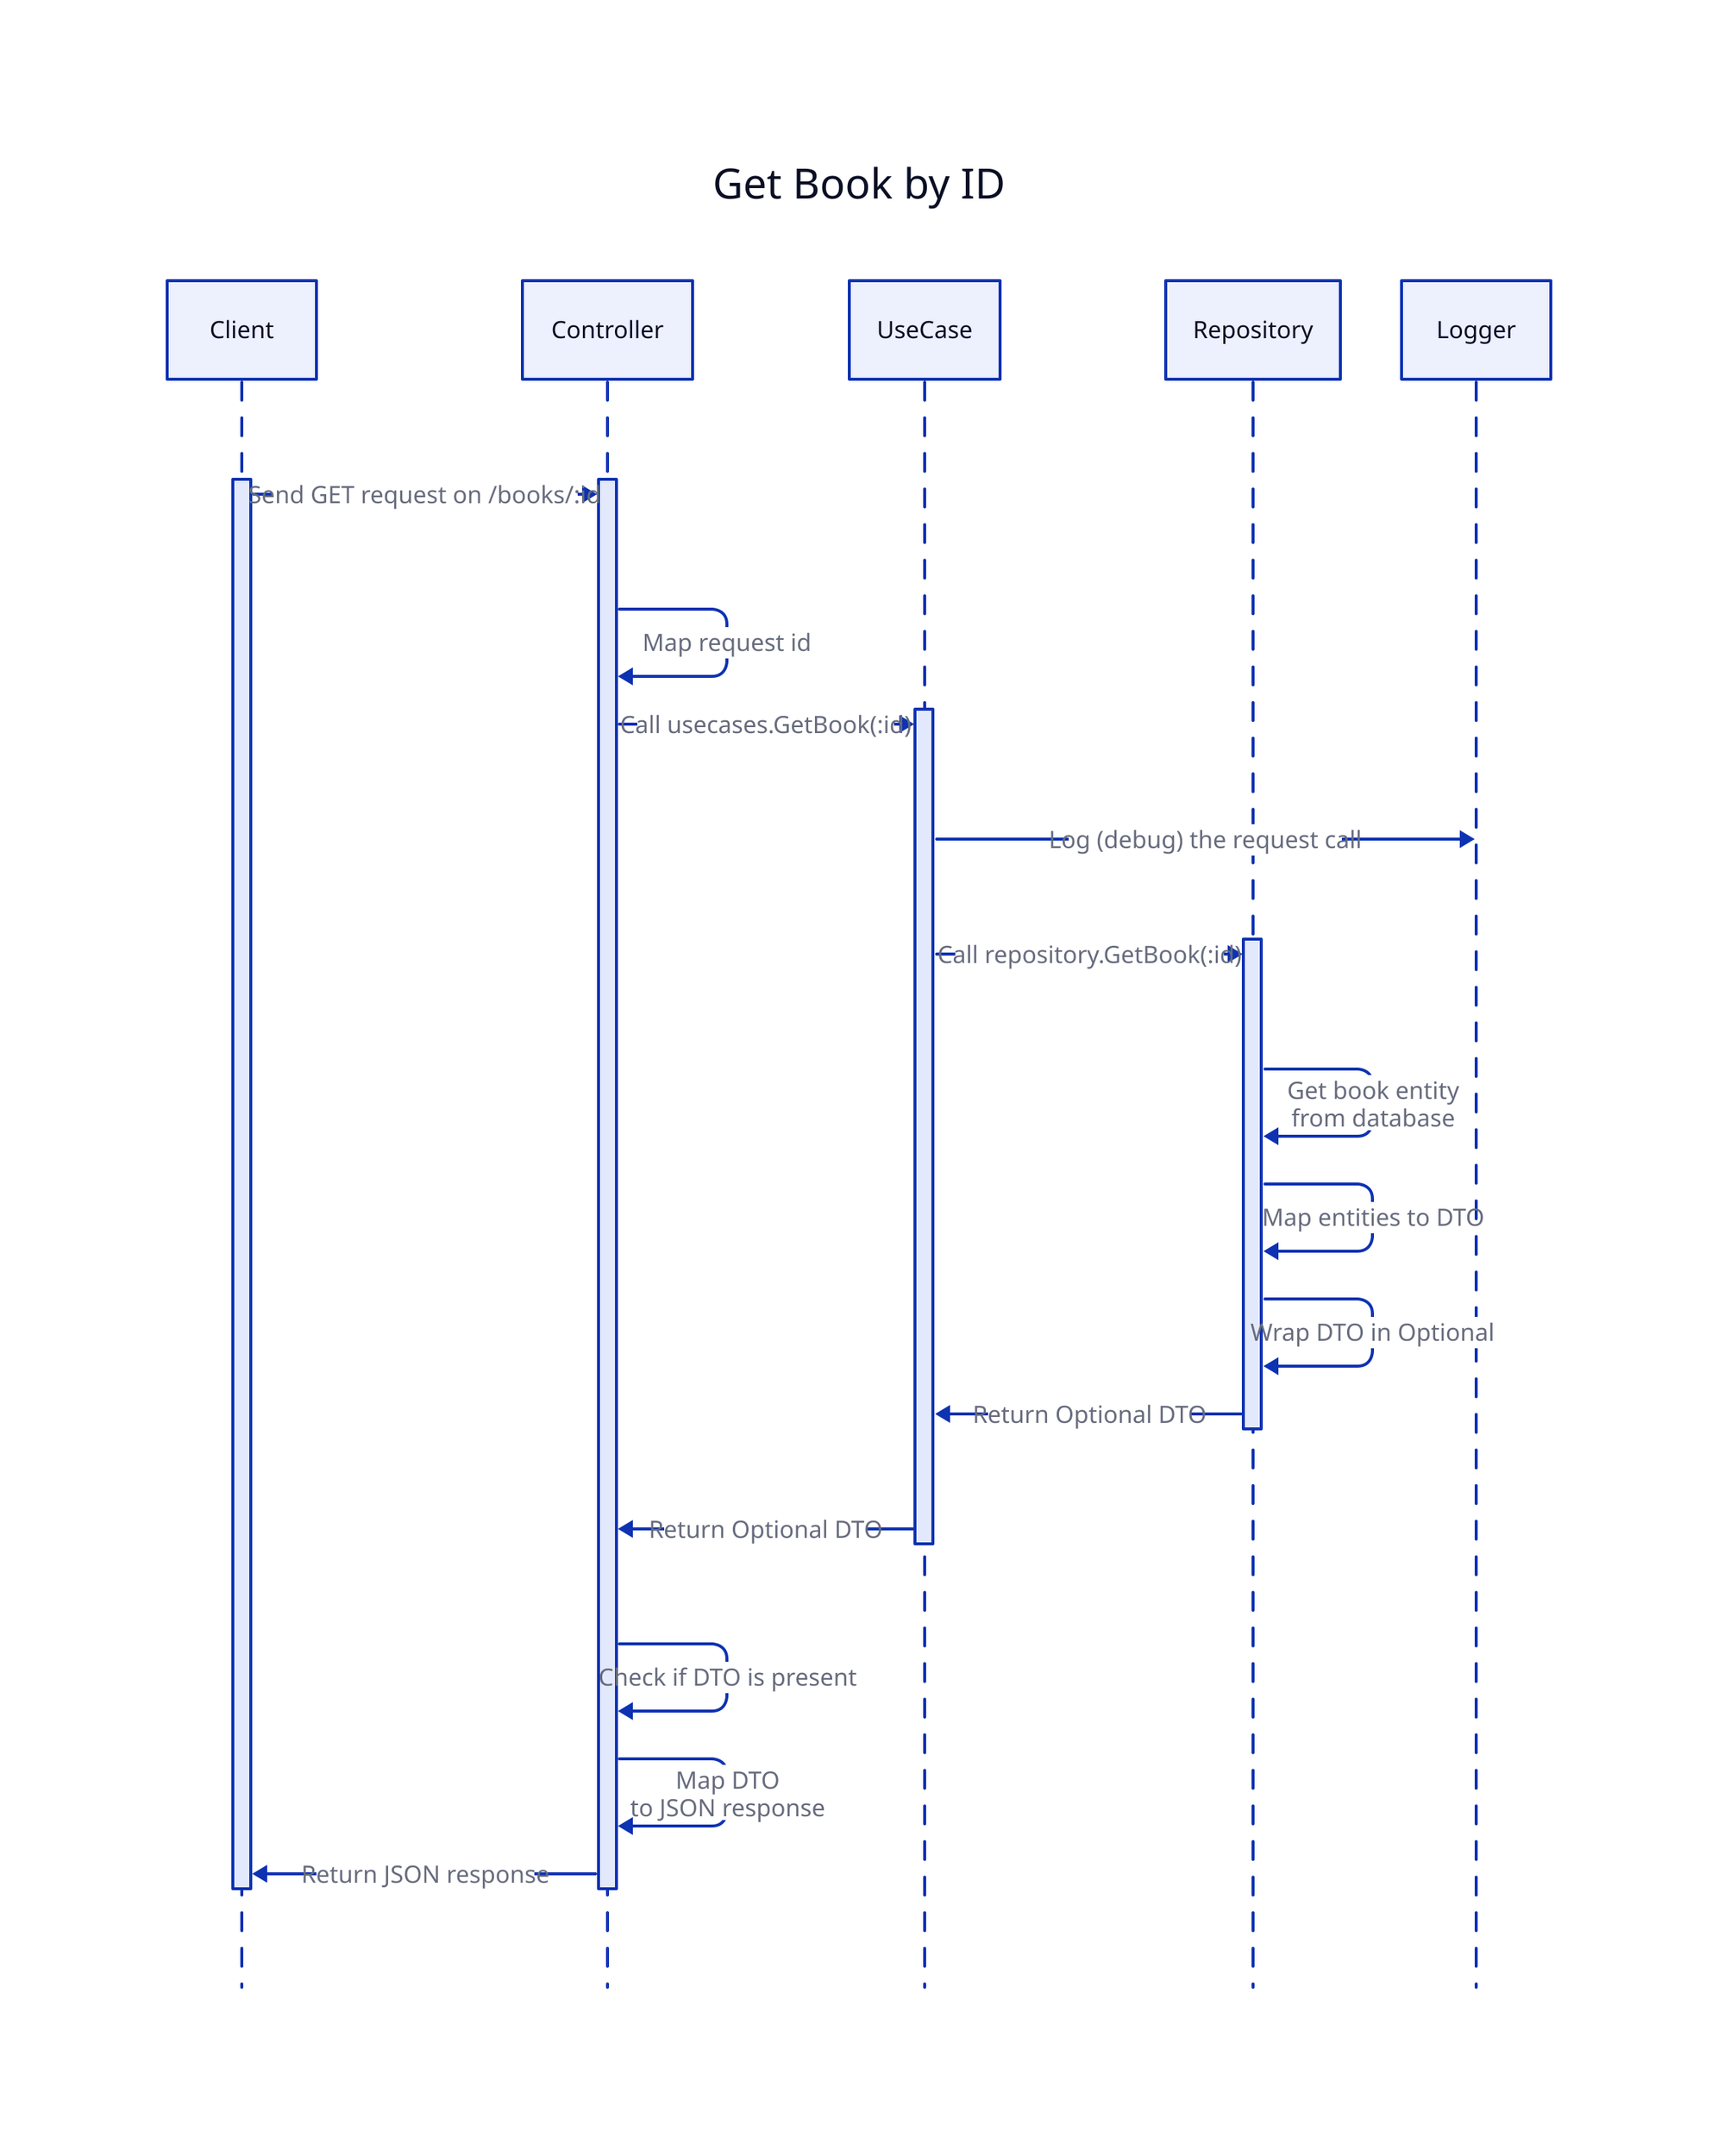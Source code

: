 direction: down

get_book_by_id: Get Book by ID {
    shape: sequence_diagram
    
    client: Client
    controller: Controller
    usecase: UseCase
    repository: Repository
    logger: Logger

    client.get_book_by_id -> controller.get_book_by_id: Send GET request on /books/:id
    controller.get_book_by_id -> controller.get_book_by_id: Map request id
    controller.get_book_by_id -> usecase.get_book_by_id: Call usecases.GetBook(:id)
    usecase.get_book_by_id -> logger: Log (debug) the request call
    usecase.get_book_by_id -> repository.get_book_by_id: Call repository.GetBook(:id)
    repository.get_book_by_id -> repository.get_book_by_id: Get book entity\nfrom database
    repository.get_book_by_id -> repository.get_book_by_id: Map entities to DTO
    repository.get_book_by_id -> repository.get_book_by_id: Wrap DTO in Optional
    repository.get_book_by_id -> usecase.get_book_by_id: Return Optional DTO
    usecase.get_book_by_id -> controller.get_book_by_id: Return Optional DTO
    controller.get_book_by_id -> controller.get_book_by_id: Check if DTO is present
    controller.get_book_by_id -> controller.get_book_by_id: Map DTO\nto JSON response
    controller.get_book_by_id -> client.get_book_by_id: Return JSON response
}
